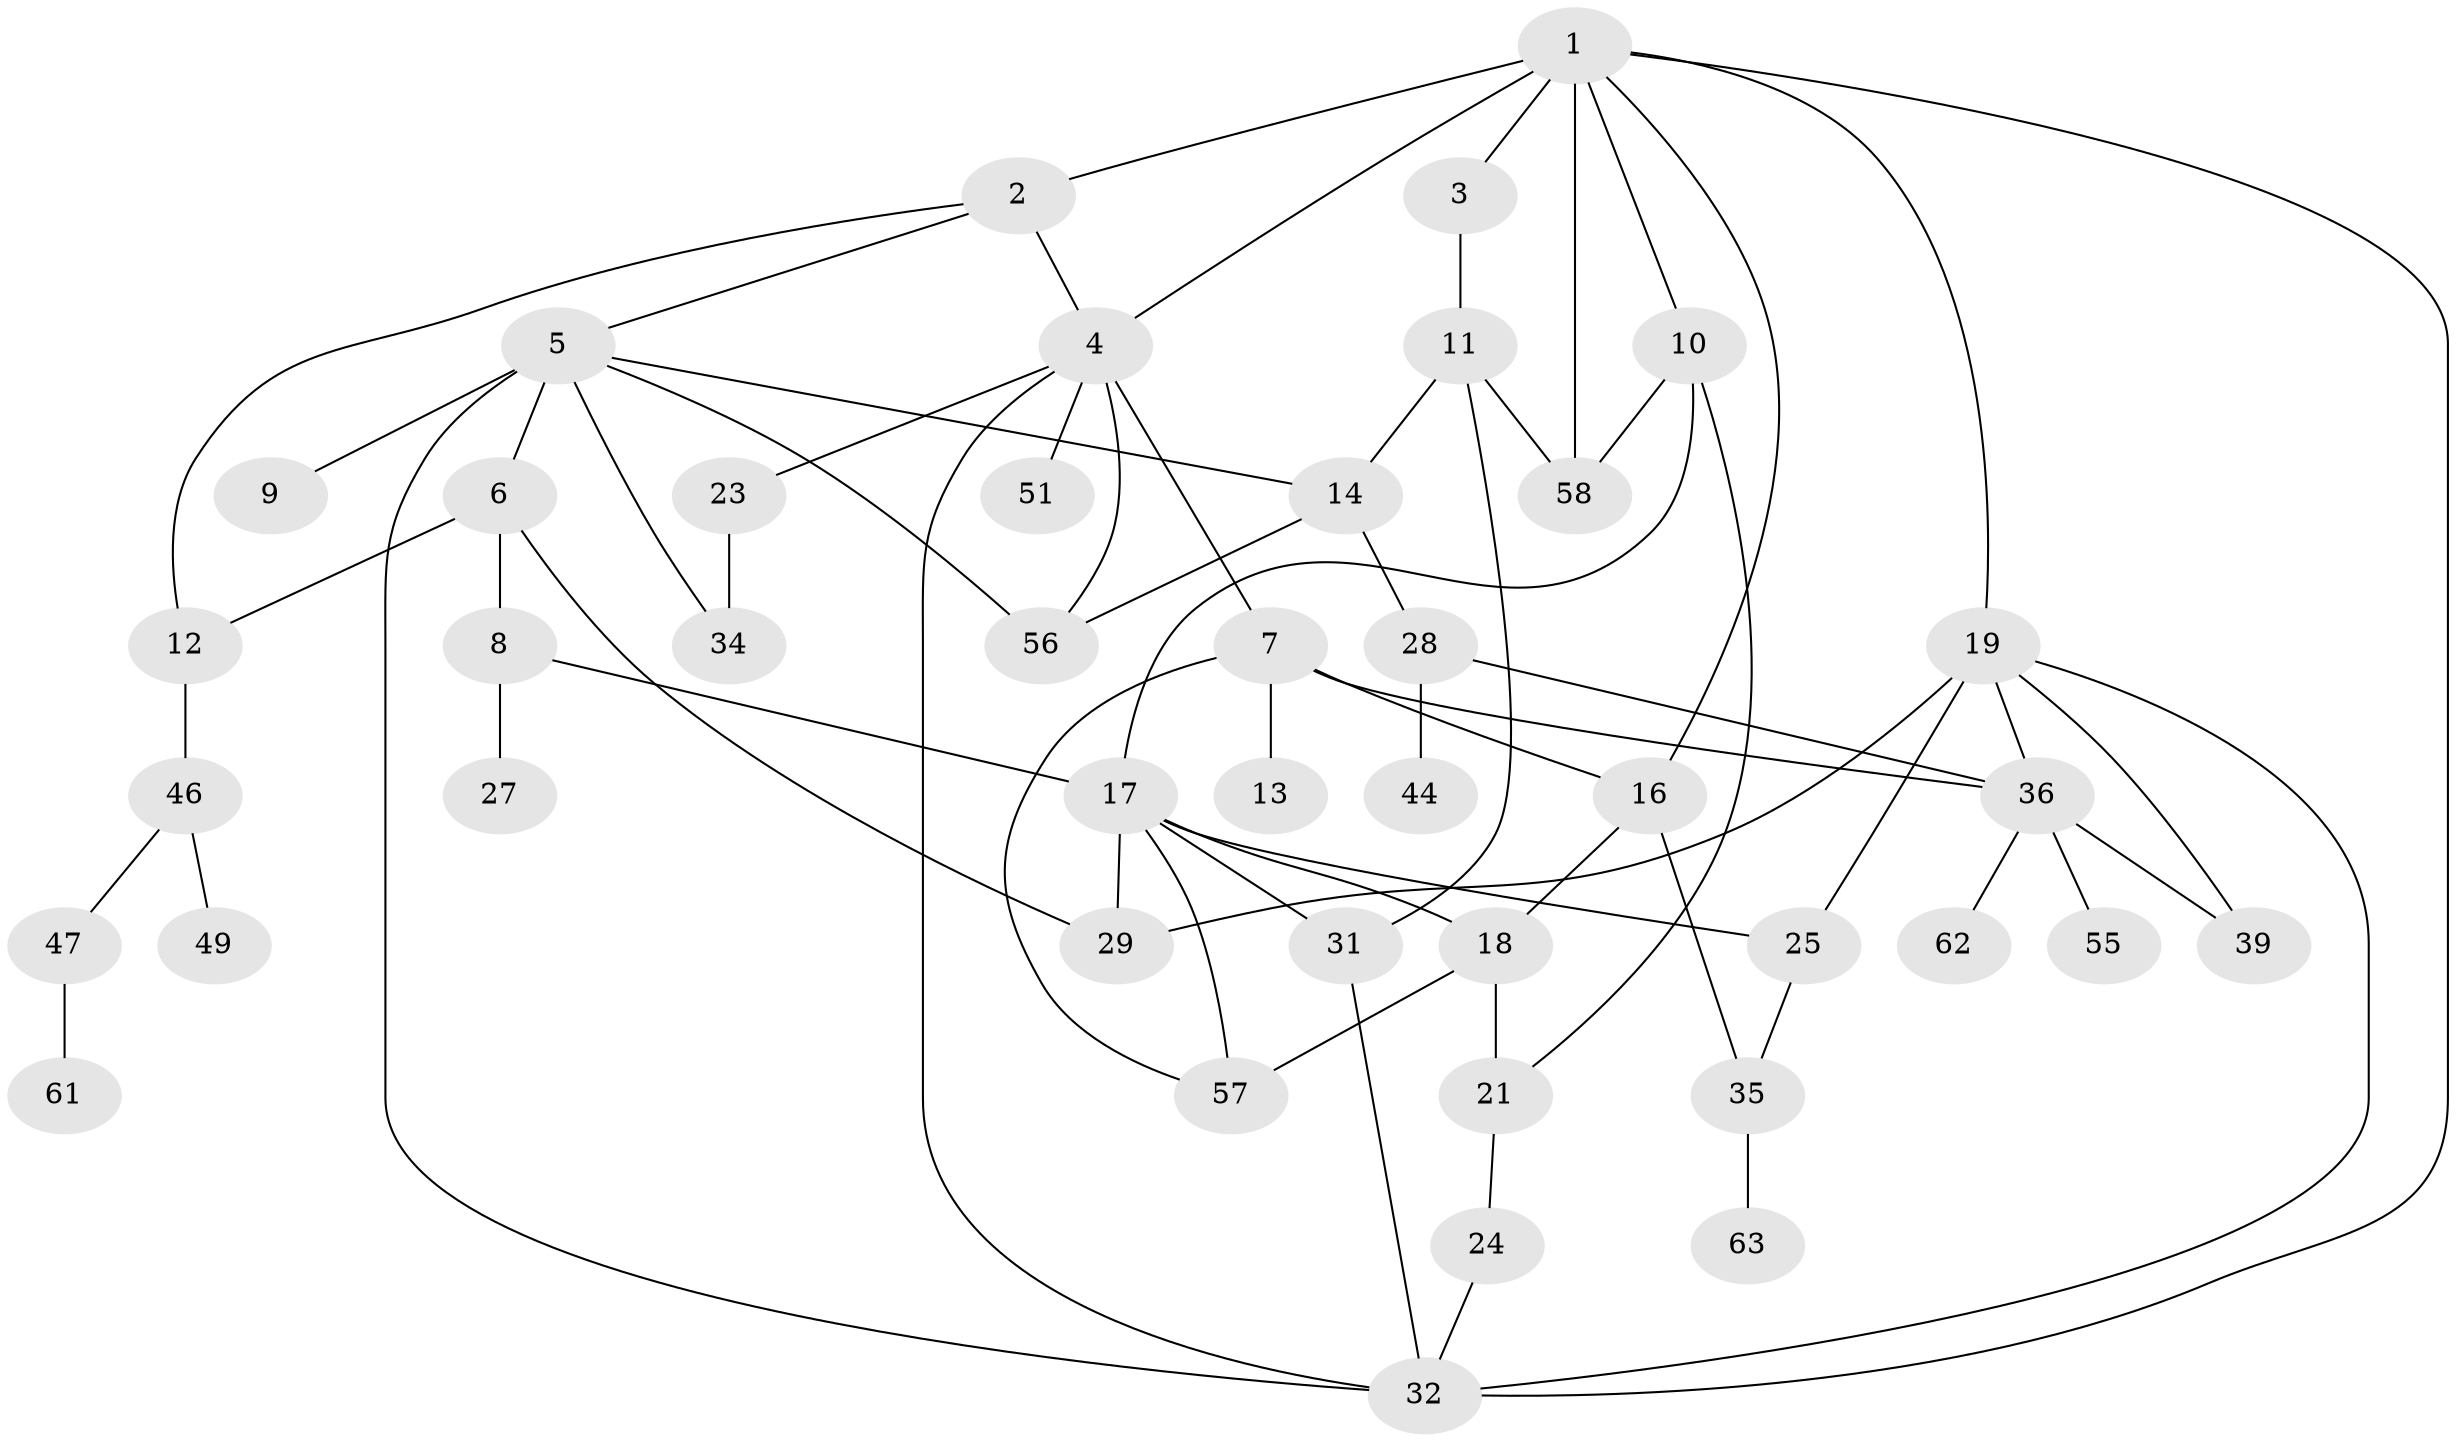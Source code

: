 // original degree distribution, {9: 0.015873015873015872, 4: 0.15873015873015872, 2: 0.19047619047619047, 7: 0.015873015873015872, 6: 0.015873015873015872, 5: 0.07936507936507936, 3: 0.3333333333333333, 1: 0.19047619047619047}
// Generated by graph-tools (version 1.1) at 2025/10/02/27/25 16:10:55]
// undirected, 43 vertices, 69 edges
graph export_dot {
graph [start="1"]
  node [color=gray90,style=filled];
  1 [super="+15"];
  2;
  3;
  4 [super="+20"];
  5 [super="+41"];
  6;
  7 [super="+37"];
  8;
  9;
  10 [super="+43"];
  11 [super="+45"];
  12 [super="+40"];
  13;
  14 [super="+48"];
  16 [super="+53"];
  17 [super="+22"];
  18 [super="+26"];
  19 [super="+30"];
  21 [super="+60"];
  23;
  24 [super="+33"];
  25;
  27 [super="+52"];
  28;
  29 [super="+42"];
  31;
  32 [super="+50"];
  34 [super="+54"];
  35 [super="+59"];
  36 [super="+38"];
  39;
  44;
  46;
  47;
  49;
  51;
  55;
  56;
  57;
  58;
  61;
  62;
  63;
  1 -- 2;
  1 -- 3;
  1 -- 4 [weight=2];
  1 -- 10;
  1 -- 19;
  1 -- 58;
  1 -- 32;
  1 -- 16;
  2 -- 5;
  2 -- 12;
  2 -- 4;
  3 -- 11;
  4 -- 7;
  4 -- 23;
  4 -- 32;
  4 -- 51;
  4 -- 56;
  5 -- 6;
  5 -- 9 [weight=2];
  5 -- 56;
  5 -- 34;
  5 -- 32;
  5 -- 14;
  6 -- 8;
  6 -- 29;
  6 -- 12;
  7 -- 13;
  7 -- 16 [weight=2];
  7 -- 36;
  7 -- 57;
  8 -- 27;
  8 -- 17;
  10 -- 17;
  10 -- 21;
  10 -- 58;
  11 -- 14 [weight=2];
  11 -- 31;
  11 -- 58;
  12 -- 46;
  14 -- 28;
  14 -- 56;
  16 -- 35;
  16 -- 18;
  17 -- 18;
  17 -- 57;
  17 -- 31;
  17 -- 29;
  17 -- 25;
  18 -- 57;
  18 -- 21;
  19 -- 36;
  19 -- 39;
  19 -- 32;
  19 -- 25;
  19 -- 29;
  21 -- 24;
  23 -- 34;
  24 -- 32;
  25 -- 35;
  28 -- 44;
  28 -- 36;
  31 -- 32;
  35 -- 63;
  36 -- 55;
  36 -- 39;
  36 -- 62;
  46 -- 47;
  46 -- 49;
  47 -- 61;
}

